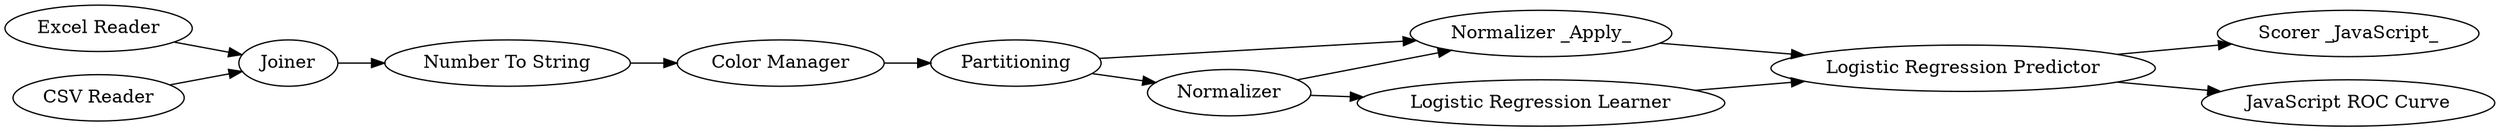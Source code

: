 digraph {
	116 -> 117
	114 -> 115
	115 -> 111
	67 -> 61
	108 -> 105
	61 -> 117
	106 -> 108
	105 -> 67
	117 -> 115
	107 -> 108
	61 -> 116
	115 -> 102
	116 -> 114
	107 [label="CSV Reader"]
	111 [label="Scorer _JavaScript_"]
	102 [label="JavaScript ROC Curve"]
	115 [label="Logistic Regression Predictor"]
	67 [label="Color Manager"]
	116 [label=Normalizer]
	61 [label=Partitioning]
	108 [label=Joiner]
	114 [label="Logistic Regression Learner"]
	105 [label="Number To String"]
	117 [label="Normalizer _Apply_"]
	106 [label="Excel Reader"]
	rankdir=LR
}
